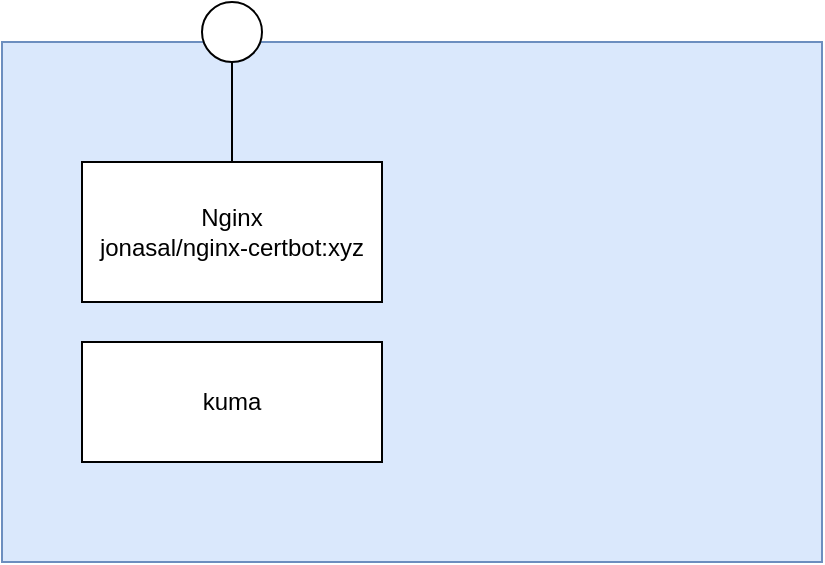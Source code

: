 <mxfile>
    <diagram id="nHEtW4FP4hMCNkiHZmpN" name="Page-1">
        <mxGraphModel dx="817" dy="744" grid="1" gridSize="10" guides="1" tooltips="1" connect="1" arrows="1" fold="1" page="1" pageScale="1" pageWidth="1600" pageHeight="1200" math="0" shadow="0">
            <root>
                <mxCell id="0"/>
                <mxCell id="1" parent="0"/>
                <mxCell id="neOlEgzj9j33T5texWGZ-4" value="" style="rounded=0;whiteSpace=wrap;html=1;fillColor=#dae8fc;strokeColor=#6c8ebf;" parent="1" vertex="1">
                    <mxGeometry x="160" y="140" width="410" height="260" as="geometry"/>
                </mxCell>
                <mxCell id="neOlEgzj9j33T5texWGZ-2" value="Nginx&lt;br&gt;jonasal/nginx-certbot:xyz" style="rounded=0;whiteSpace=wrap;html=1;" parent="1" vertex="1">
                    <mxGeometry x="200" y="200" width="150" height="70" as="geometry"/>
                </mxCell>
                <mxCell id="neOlEgzj9j33T5texWGZ-8" value="" style="ellipse;whiteSpace=wrap;html=1;" parent="1" vertex="1">
                    <mxGeometry x="260" y="120" width="30" height="30" as="geometry"/>
                </mxCell>
                <mxCell id="neOlEgzj9j33T5texWGZ-9" value="" style="endArrow=none;html=1;entryX=0.5;entryY=1;entryDx=0;entryDy=0;exitX=0.5;exitY=0;exitDx=0;exitDy=0;" parent="1" source="neOlEgzj9j33T5texWGZ-2" target="neOlEgzj9j33T5texWGZ-8" edge="1">
                    <mxGeometry width="50" height="50" relative="1" as="geometry">
                        <mxPoint x="270" y="290" as="sourcePoint"/>
                        <mxPoint x="270" y="240" as="targetPoint"/>
                    </mxGeometry>
                </mxCell>
                <mxCell id="2" value="kuma" style="rounded=0;whiteSpace=wrap;html=1;" parent="1" vertex="1">
                    <mxGeometry x="200" y="290" width="150" height="60" as="geometry"/>
                </mxCell>
            </root>
        </mxGraphModel>
    </diagram>
</mxfile>